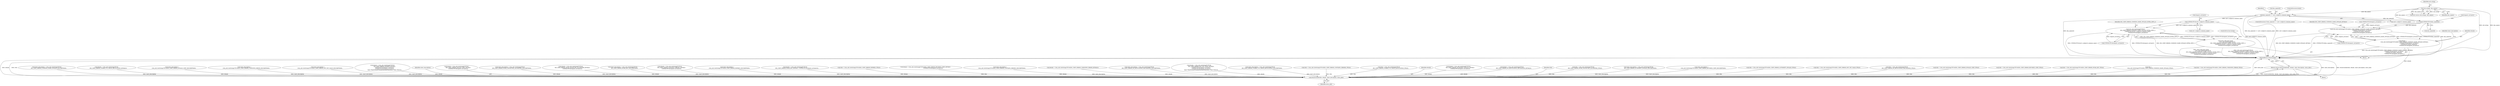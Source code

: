 digraph "1_Chrome_68b6502084af7e2021f7321633f5fbb5f997a58b@array" {
"1000141" [label="(Call,dns_names[i] == cert->subject().common_name)"];
"1000120" [label="(Call,std::string> dns_names)"];
"1000162" [label="(Call,UTF8ToUTF16(dns_names[i]))"];
"1000158" [label="(Call,l10n_util::GetStringFUTF16(IDS_CERT_ERROR_COMMON_NAME_INVALID_DETAILS,\n                                      UTF8ToUTF16(request_url.host()),\n                                     UTF8ToUTF16(dns_names[i]),\n                                      UTF8ToUTF16(request_url.host())))"];
"1000156" [label="(Call,details =\n           l10n_util::GetStringFUTF16(IDS_CERT_ERROR_COMMON_NAME_INVALID_DETAILS,\n                                      UTF8ToUTF16(request_url.host()),\n                                     UTF8ToUTF16(dns_names[i]),\n                                      UTF8ToUTF16(request_url.host())))"];
"1000423" [label="(Call,SSLErrorInfo(title, details, short_description, extra_info))"];
"1000422" [label="(Return,return SSLErrorInfo(title, details, short_description, extra_info);)"];
"1000178" [label="(Call,UTF8ToUTF16(cert->subject().common_name))"];
"1000176" [label="(Call,l10n_util::GetStringFUTF16(\n               IDS_CERT_ERROR_COMMON_NAME_INVALID_EXTRA_INFO_2,\n              UTF8ToUTF16(cert->subject().common_name),\n               UTF8ToUTF16(request_url.host())))"];
"1000175" [label="(Call,extra_info.push_back(\n           l10n_util::GetStringFUTF16(\n               IDS_CERT_ERROR_COMMON_NAME_INVALID_EXTRA_INFO_2,\n              UTF8ToUTF16(cert->subject().common_name),\n               UTF8ToUTF16(request_url.host()))))"];
"1000168" [label="(Call,short_description = l10n_util::GetStringUTF16(\n           IDS_CERT_ERROR_COMMON_NAME_INVALID_DESCRIPTION))"];
"1000142" [label="(Call,dns_names[i])"];
"1000148" [label="(ControlStructure,break;)"];
"1000138" [label="(Identifier,i)"];
"1000309" [label="(Call,details = l10n_util::GetStringUTF16(\n          IDS_CERT_ERROR_UNABLE_TO_CHECK_REVOCATION_DETAILS))"];
"1000351" [label="(Call,short_description =\n          l10n_util::GetStringUTF16(IDS_CERT_ERROR_INVALID_CERT_DESCRIPTION))"];
"1000415" [label="(Call,short_description =\n          l10n_util::GetStringUTF16(IDS_CERT_ERROR_UNKNOWN_ERROR_DESCRIPTION))"];
"1000175" [label="(Call,extra_info.push_back(\n           l10n_util::GetStringFUTF16(\n               IDS_CERT_ERROR_COMMON_NAME_INVALID_EXTRA_INFO_2,\n              UTF8ToUTF16(cert->subject().common_name),\n               UTF8ToUTF16(request_url.host()))))"];
"1000176" [label="(Call,l10n_util::GetStringFUTF16(\n               IDS_CERT_ERROR_COMMON_NAME_INVALID_EXTRA_INFO_2,\n              UTF8ToUTF16(cert->subject().common_name),\n               UTF8ToUTF16(request_url.host())))"];
"1000182" [label="(Call,UTF8ToUTF16(request_url.host()))"];
"1000163" [label="(Call,dns_names[i])"];
"1000229" [label="(Call,short_description =\n            l10n_util::GetStringUTF16(IDS_CERT_ERROR_NOT_YET_VALID_DESCRIPTION))"];
"1000196" [label="(Call,details = l10n_util::GetStringFUTF16(\n            IDS_CERT_ERROR_EXPIRED_DETAILS,\n            UTF8ToUTF16(request_url.host()),\n            UTF8ToUTF16(request_url.host()),\n            base::TimeFormatFriendlyDateAndTime(base::Time::Now())))"];
"1000426" [label="(Identifier,short_description)"];
"1000122" [label="(Identifier,dns_names)"];
"1000169" [label="(Identifier,short_description)"];
"1000345" [label="(Call,details = l10n_util::GetStringFUTF16(\n          IDS_CERT_ERROR_INVALID_CERT_DETAILS,\n          UTF8ToUTF16(request_url.host())))"];
"1000373" [label="(Call,short_description = l10n_util::GetStringUTF16(\n          IDS_CERT_ERROR_WEAK_SIGNATURE_ALGORITHM_DESCRIPTION))"];
"1000179" [label="(Call,cert->subject().common_name)"];
"1000367" [label="(Call,details = l10n_util::GetStringFUTF16(\n          IDS_CERT_ERROR_WEAK_SIGNATURE_ALGORITHM_DETAILS,\n          UTF8ToUTF16(request_url.host())))"];
"1000395" [label="(Call,short_description = l10n_util::GetStringUTF16(\n          IDS_CERT_ERROR_WEAK_KEY_DESCRIPTION))"];
"1000422" [label="(Return,return SSLErrorInfo(title, details, short_description, extra_info);)"];
"1000113" [label="(Block,)"];
"1000120" [label="(Call,std::string> dns_names)"];
"1000271" [label="(Call,details = l10n_util::GetStringFUTF16(\n          IDS_CERT_ERROR_CONTAINS_ERRORS_DETAILS,\n          UTF8ToUTF16(request_url.host())))"];
"1000166" [label="(Call,UTF8ToUTF16(request_url.host()))"];
"1000206" [label="(Call,short_description =\n            l10n_util::GetStringUTF16(IDS_CERT_ERROR_EXPIRED_DESCRIPTION))"];
"1000159" [label="(Identifier,IDS_CERT_ERROR_COMMON_NAME_INVALID_DETAILS)"];
"1000389" [label="(Call,details = l10n_util::GetStringFUTF16(\n          IDS_CERT_ERROR_WEAK_KEY_DETAILS, UTF8ToUTF16(request_url.host())))"];
"1000192" [label="(Call,title = l10n_util::GetStringUTF16(IDS_CERT_ERROR_EXPIRED_TITLE))"];
"1000323" [label="(Call,details = l10n_util::GetStringFUTF16(IDS_CERT_ERROR_REVOKED_CERT_DETAILS,\n                                           UTF8ToUTF16(request_url.host())))"];
"1000140" [label="(ControlStructure,if (dns_names[i] == cert->subject().common_name))"];
"1000277" [label="(Call,short_description =\n          l10n_util::GetStringUTF16(IDS_CERT_ERROR_CONTAINS_ERRORS_DESCRIPTION))"];
"1000427" [label="(Identifier,extra_info)"];
"1000162" [label="(Call,UTF8ToUTF16(dns_names[i]))"];
"1000145" [label="(Call,cert->subject().common_name)"];
"1000411" [label="(Call,details = l10n_util::GetStringUTF16(IDS_CERT_ERROR_UNKNOWN_ERROR_DETAILS))"];
"1000178" [label="(Call,UTF8ToUTF16(cert->subject().common_name))"];
"1000299" [label="(Call,short_description = l10n_util::GetStringUTF16(\n          IDS_CERT_ERROR_NO_REVOCATION_MECHANISM_DESCRIPTION))"];
"1000219" [label="(Call,details = l10n_util::GetStringFUTF16(\n            IDS_CERT_ERROR_NOT_YET_VALID_DETAILS,\n            UTF8ToUTF16(request_url.host()),\n            UTF8ToUTF16(request_url.host()),\n            base::TimeFormatFriendlyDateAndTime(base::Time::Now())))"];
"1000313" [label="(Call,short_description = l10n_util::GetStringUTF16(\n          IDS_CERT_ERROR_UNABLE_TO_CHECK_REVOCATION_DESCRIPTION))"];
"1000267" [label="(Call,title = l10n_util::GetStringUTF16(IDS_CERT_ERROR_CONTAINS_ERRORS_TITLE))"];
"1000177" [label="(Identifier,IDS_CERT_ERROR_COMMON_NAME_INVALID_EXTRA_INFO_2)"];
"1000104" [label="(Block,)"];
"1000305" [label="(Call,title = l10n_util::GetStringUTF16(\n          IDS_CERT_ERROR_UNABLE_TO_CHECK_REVOCATION_TITLE))"];
"1000425" [label="(Identifier,details)"];
"1000242" [label="(Call,details = l10n_util::GetStringFUTF16(\n          IDS_CERT_ERROR_AUTHORITY_INVALID_DETAILS,\n          UTF8ToUTF16(request_url.host())))"];
"1000295" [label="(Call,details = l10n_util::GetStringUTF16(\n          IDS_CERT_ERROR_NO_REVOCATION_MECHANISM_DETAILS))"];
"1000160" [label="(Call,UTF8ToUTF16(request_url.host()))"];
"1000424" [label="(Identifier,title)"];
"1000363" [label="(Call,title = l10n_util::GetStringUTF16(\n          IDS_CERT_ERROR_WEAK_SIGNATURE_ALGORITHM_TITLE))"];
"1000248" [label="(Call,short_description = l10n_util::GetStringUTF16(\n          IDS_CERT_ERROR_AUTHORITY_INVALID_DESCRIPTION))"];
"1000329" [label="(Call,short_description =\n          l10n_util::GetStringUTF16(IDS_CERT_ERROR_REVOKED_CERT_DESCRIPTION))"];
"1000428" [label="(MethodReturn,SSLErrorInfo)"];
"1000238" [label="(Call,title = l10n_util::GetStringUTF16(IDS_CERT_ERROR_AUTHORITY_INVALID_TITLE))"];
"1000118" [label="(Call,std::vector<std::string> dns_names)"];
"1000215" [label="(Call,title = l10n_util::GetStringUTF16(IDS_CERT_ERROR_NOT_YET_VALID_TITLE))"];
"1000291" [label="(Call,title = l10n_util::GetStringUTF16(\n          IDS_CERT_ERROR_NO_REVOCATION_MECHANISM_TITLE))"];
"1000341" [label="(Call,title = l10n_util::GetStringUTF16(IDS_CERT_ERROR_INVALID_CERT_TITLE))"];
"1000319" [label="(Call,title = l10n_util::GetStringUTF16(IDS_CERT_ERROR_REVOKED_CERT_TITLE))"];
"1000141" [label="(Call,dns_names[i] == cert->subject().common_name)"];
"1000385" [label="(Call,title = l10n_util::GetStringUTF16(IDS_CERT_ERROR_WEAK_KEY_TITLE))"];
"1000121" [label="(Identifier,std::string)"];
"1000156" [label="(Call,details =\n           l10n_util::GetStringFUTF16(IDS_CERT_ERROR_COMMON_NAME_INVALID_DETAILS,\n                                      UTF8ToUTF16(request_url.host()),\n                                     UTF8ToUTF16(dns_names[i]),\n                                      UTF8ToUTF16(request_url.host())))"];
"1000114" [label="(Call,title =\n          l10n_util::GetStringUTF16(IDS_CERT_ERROR_COMMON_NAME_INVALID_TITLE))"];
"1000407" [label="(Call,title = l10n_util::GetStringUTF16(IDS_CERT_ERROR_UNKNOWN_ERROR_TITLE))"];
"1000158" [label="(Call,l10n_util::GetStringFUTF16(IDS_CERT_ERROR_COMMON_NAME_INVALID_DETAILS,\n                                      UTF8ToUTF16(request_url.host()),\n                                     UTF8ToUTF16(dns_names[i]),\n                                      UTF8ToUTF16(request_url.host())))"];
"1000184" [label="(ControlStructure,break;)"];
"1000167" [label="(Call,request_url.host())"];
"1000157" [label="(Identifier,details)"];
"1000183" [label="(Call,request_url.host())"];
"1000423" [label="(Call,SSLErrorInfo(title, details, short_description, extra_info))"];
"1000141" -> "1000140"  [label="AST: "];
"1000141" -> "1000145"  [label="CFG: "];
"1000142" -> "1000141"  [label="AST: "];
"1000145" -> "1000141"  [label="AST: "];
"1000148" -> "1000141"  [label="CFG: "];
"1000138" -> "1000141"  [label="CFG: "];
"1000141" -> "1000428"  [label="DDG: dns_names[i]"];
"1000141" -> "1000428"  [label="DDG: dns_names[i] == cert->subject().common_name"];
"1000141" -> "1000428"  [label="DDG: cert->subject().common_name"];
"1000120" -> "1000141"  [label="DDG: dns_names"];
"1000141" -> "1000162"  [label="DDG: dns_names[i]"];
"1000141" -> "1000178"  [label="DDG: cert->subject().common_name"];
"1000120" -> "1000118"  [label="AST: "];
"1000120" -> "1000122"  [label="CFG: "];
"1000121" -> "1000120"  [label="AST: "];
"1000122" -> "1000120"  [label="AST: "];
"1000118" -> "1000120"  [label="CFG: "];
"1000120" -> "1000428"  [label="DDG: std::string"];
"1000120" -> "1000428"  [label="DDG: dns_names"];
"1000120" -> "1000118"  [label="DDG: std::string"];
"1000120" -> "1000118"  [label="DDG: dns_names"];
"1000120" -> "1000162"  [label="DDG: dns_names"];
"1000162" -> "1000158"  [label="AST: "];
"1000162" -> "1000163"  [label="CFG: "];
"1000163" -> "1000162"  [label="AST: "];
"1000167" -> "1000162"  [label="CFG: "];
"1000162" -> "1000428"  [label="DDG: dns_names[i]"];
"1000162" -> "1000158"  [label="DDG: dns_names[i]"];
"1000158" -> "1000156"  [label="AST: "];
"1000158" -> "1000166"  [label="CFG: "];
"1000159" -> "1000158"  [label="AST: "];
"1000160" -> "1000158"  [label="AST: "];
"1000166" -> "1000158"  [label="AST: "];
"1000156" -> "1000158"  [label="CFG: "];
"1000158" -> "1000428"  [label="DDG: IDS_CERT_ERROR_COMMON_NAME_INVALID_DETAILS"];
"1000158" -> "1000428"  [label="DDG: UTF8ToUTF16(dns_names[i])"];
"1000158" -> "1000156"  [label="DDG: IDS_CERT_ERROR_COMMON_NAME_INVALID_DETAILS"];
"1000158" -> "1000156"  [label="DDG: UTF8ToUTF16(request_url.host())"];
"1000158" -> "1000156"  [label="DDG: UTF8ToUTF16(dns_names[i])"];
"1000160" -> "1000158"  [label="DDG: request_url.host()"];
"1000166" -> "1000158"  [label="DDG: request_url.host()"];
"1000156" -> "1000113"  [label="AST: "];
"1000157" -> "1000156"  [label="AST: "];
"1000169" -> "1000156"  [label="CFG: "];
"1000156" -> "1000428"  [label="DDG: l10n_util::GetStringFUTF16(IDS_CERT_ERROR_COMMON_NAME_INVALID_DETAILS,\n                                      UTF8ToUTF16(request_url.host()),\n                                     UTF8ToUTF16(dns_names[i]),\n                                      UTF8ToUTF16(request_url.host()))"];
"1000156" -> "1000423"  [label="DDG: details"];
"1000423" -> "1000422"  [label="AST: "];
"1000423" -> "1000427"  [label="CFG: "];
"1000424" -> "1000423"  [label="AST: "];
"1000425" -> "1000423"  [label="AST: "];
"1000426" -> "1000423"  [label="AST: "];
"1000427" -> "1000423"  [label="AST: "];
"1000422" -> "1000423"  [label="CFG: "];
"1000423" -> "1000428"  [label="DDG: extra_info"];
"1000423" -> "1000428"  [label="DDG: short_description"];
"1000423" -> "1000428"  [label="DDG: SSLErrorInfo(title, details, short_description, extra_info)"];
"1000423" -> "1000428"  [label="DDG: details"];
"1000423" -> "1000428"  [label="DDG: title"];
"1000423" -> "1000422"  [label="DDG: SSLErrorInfo(title, details, short_description, extra_info)"];
"1000291" -> "1000423"  [label="DDG: title"];
"1000238" -> "1000423"  [label="DDG: title"];
"1000407" -> "1000423"  [label="DDG: title"];
"1000267" -> "1000423"  [label="DDG: title"];
"1000114" -> "1000423"  [label="DDG: title"];
"1000305" -> "1000423"  [label="DDG: title"];
"1000341" -> "1000423"  [label="DDG: title"];
"1000192" -> "1000423"  [label="DDG: title"];
"1000385" -> "1000423"  [label="DDG: title"];
"1000319" -> "1000423"  [label="DDG: title"];
"1000215" -> "1000423"  [label="DDG: title"];
"1000363" -> "1000423"  [label="DDG: title"];
"1000309" -> "1000423"  [label="DDG: details"];
"1000411" -> "1000423"  [label="DDG: details"];
"1000367" -> "1000423"  [label="DDG: details"];
"1000389" -> "1000423"  [label="DDG: details"];
"1000219" -> "1000423"  [label="DDG: details"];
"1000242" -> "1000423"  [label="DDG: details"];
"1000295" -> "1000423"  [label="DDG: details"];
"1000196" -> "1000423"  [label="DDG: details"];
"1000323" -> "1000423"  [label="DDG: details"];
"1000345" -> "1000423"  [label="DDG: details"];
"1000271" -> "1000423"  [label="DDG: details"];
"1000395" -> "1000423"  [label="DDG: short_description"];
"1000168" -> "1000423"  [label="DDG: short_description"];
"1000206" -> "1000423"  [label="DDG: short_description"];
"1000229" -> "1000423"  [label="DDG: short_description"];
"1000351" -> "1000423"  [label="DDG: short_description"];
"1000248" -> "1000423"  [label="DDG: short_description"];
"1000329" -> "1000423"  [label="DDG: short_description"];
"1000277" -> "1000423"  [label="DDG: short_description"];
"1000415" -> "1000423"  [label="DDG: short_description"];
"1000299" -> "1000423"  [label="DDG: short_description"];
"1000373" -> "1000423"  [label="DDG: short_description"];
"1000313" -> "1000423"  [label="DDG: short_description"];
"1000422" -> "1000104"  [label="AST: "];
"1000428" -> "1000422"  [label="CFG: "];
"1000422" -> "1000428"  [label="DDG: <RET>"];
"1000178" -> "1000176"  [label="AST: "];
"1000178" -> "1000179"  [label="CFG: "];
"1000179" -> "1000178"  [label="AST: "];
"1000183" -> "1000178"  [label="CFG: "];
"1000178" -> "1000428"  [label="DDG: cert->subject().common_name"];
"1000178" -> "1000176"  [label="DDG: cert->subject().common_name"];
"1000176" -> "1000175"  [label="AST: "];
"1000176" -> "1000182"  [label="CFG: "];
"1000177" -> "1000176"  [label="AST: "];
"1000182" -> "1000176"  [label="AST: "];
"1000175" -> "1000176"  [label="CFG: "];
"1000176" -> "1000428"  [label="DDG: UTF8ToUTF16(request_url.host())"];
"1000176" -> "1000428"  [label="DDG: UTF8ToUTF16(cert->subject().common_name)"];
"1000176" -> "1000428"  [label="DDG: IDS_CERT_ERROR_COMMON_NAME_INVALID_EXTRA_INFO_2"];
"1000176" -> "1000175"  [label="DDG: IDS_CERT_ERROR_COMMON_NAME_INVALID_EXTRA_INFO_2"];
"1000176" -> "1000175"  [label="DDG: UTF8ToUTF16(cert->subject().common_name)"];
"1000176" -> "1000175"  [label="DDG: UTF8ToUTF16(request_url.host())"];
"1000182" -> "1000176"  [label="DDG: request_url.host()"];
"1000175" -> "1000113"  [label="AST: "];
"1000184" -> "1000175"  [label="CFG: "];
"1000175" -> "1000428"  [label="DDG: l10n_util::GetStringFUTF16(\n               IDS_CERT_ERROR_COMMON_NAME_INVALID_EXTRA_INFO_2,\n              UTF8ToUTF16(cert->subject().common_name),\n               UTF8ToUTF16(request_url.host()))"];
"1000175" -> "1000428"  [label="DDG: extra_info.push_back(\n           l10n_util::GetStringFUTF16(\n               IDS_CERT_ERROR_COMMON_NAME_INVALID_EXTRA_INFO_2,\n              UTF8ToUTF16(cert->subject().common_name),\n               UTF8ToUTF16(request_url.host())))"];
}
